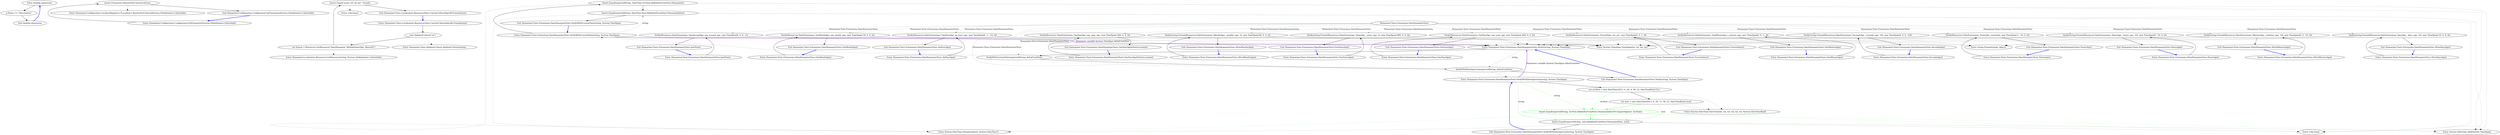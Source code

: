 digraph  {
m0_4 [label="Entry lambda expression", span="103-103", cluster="lambda expression", file="CapitalizeTests.cs"];
m0_5 [label="p.Name == ''Description''", span="103-103", cluster="lambda expression", file="CapitalizeTests.cs"];
m0_6 [label="Exit lambda expression", span="103-103", cluster="lambda expression", file="CapitalizeTests.cs"];
m0_3 [label="Entry Humanizer.Configuration.LocaliserRegistry<TLocaliser>.ResolveForCulture(System.Globalization.CultureInfo)", span="36-36", cluster="Humanizer.Configuration.LocaliserRegistry<TLocaliser>.ResolveForCulture(System.Globalization.CultureInfo)", file="CapitalizeTests.cs"];
m0_0 [label="Entry Humanizer.Configuration.Configurator.GetFormatter(System.Globalization.CultureInfo)", span="66-66", cluster="Humanizer.Configuration.Configurator.GetFormatter(System.Globalization.CultureInfo)", file="CapitalizeTests.cs"];
m0_1 [label="return Formatters.ResolveForCulture(culture);", span="68-68", cluster="Humanizer.Configuration.Configurator.GetFormatter(System.Globalization.CultureInfo)", file="CapitalizeTests.cs"];
m0_2 [label="Exit Humanizer.Configuration.Configurator.GetFormatter(System.Globalization.CultureInfo)", span="66-66", cluster="Humanizer.Configuration.Configurator.GetFormatter(System.Globalization.CultureInfo)", file="CapitalizeTests.cs"];
m1_7 [label="Entry Unk.Equal", span="", cluster="Unk.Equal", file="DateHumanizeExtensions.cs"];
m1_5 [label="Entry Humanizer.Tests.AmbientCulture.AmbientCulture(string)", span="19-19", cluster="Humanizer.Tests.AmbientCulture.AmbientCulture(string)", file="DateHumanizeExtensions.cs"];
m1_6 [label="Entry Humanizer.Localisation.Resources.GetResource(string, System.Globalization.CultureInfo)", span="18-18", cluster="Humanizer.Localisation.Resources.GetResource(string, System.Globalization.CultureInfo)", file="DateHumanizeExtensions.cs"];
m1_0 [label="Entry Humanizer.Tests.Localisation.ResourcesTests.CanGetCultureSpecificTranslations()", span="8-8", cluster="Humanizer.Tests.Localisation.ResourcesTests.CanGetCultureSpecificTranslations()", file="DateHumanizeExtensions.cs"];
m1_1 [label="new AmbientCulture(''ro'')", span="10-10", cluster="Humanizer.Tests.Localisation.ResourcesTests.CanGetCultureSpecificTranslations()", file="DateHumanizeExtensions.cs"];
m1_2 [label="var format = Resources.GetResource(''DateHumanize_MultipleYearsAgo_Above20'')", span="12-12", cluster="Humanizer.Tests.Localisation.ResourcesTests.CanGetCultureSpecificTranslations()", file="DateHumanizeExtensions.cs"];
m1_3 [label="Assert.Equal(''acum {0} de ani'', format)", span="13-13", cluster="Humanizer.Tests.Localisation.ResourcesTests.CanGetCultureSpecificTranslations()", file="DateHumanizeExtensions.cs"];
m1_4 [label="Exit Humanizer.Tests.Localisation.ResourcesTests.CanGetCultureSpecificTranslations()", span="8-8", cluster="Humanizer.Tests.Localisation.ResourcesTests.CanGetCultureSpecificTranslations()", file="DateHumanizeExtensions.cs"];
m2_5 [label="Entry System.DateTime.Humanize(bool, System.DateTime?)", span="16-16", cluster="System.DateTime.Humanize(bool, System.DateTime?)", file="DateHumanizeTests.cs"];
m2_25 [label="Entry Humanizer.Tests.Extensions.DateHumanizeTests.SecondsAgo()", span="41-41", cluster="Humanizer.Tests.Extensions.DateHumanizeTests.SecondsAgo()", file="DateHumanizeTests.cs"];
m2_26 [label="Verify(string.Format(Resources.DateExtensions_SecondsAgo__seconds_ago, 10), new TimeSpan(0, 0, 0, -10))", span="43-43", cluster="Humanizer.Tests.Extensions.DateHumanizeTests.SecondsAgo()", file="DateHumanizeTests.cs"];
m2_27 [label="Exit Humanizer.Tests.Extensions.DateHumanizeTests.SecondsAgo()", span="41-41", cluster="Humanizer.Tests.Extensions.DateHumanizeTests.SecondsAgo()", file="DateHumanizeTests.cs"];
m2_41 [label="Entry Humanizer.Tests.Extensions.DateHumanizeTests.Yesterday()", span="71-71", cluster="Humanizer.Tests.Extensions.DateHumanizeTests.Yesterday()", file="DateHumanizeTests.cs"];
m2_42 [label="Verify(Resources.DateExtensions_Yesterday_yesterday, new TimeSpan(-1, -10, 0, 0))", span="73-73", cluster="Humanizer.Tests.Extensions.DateHumanizeTests.Yesterday()", file="DateHumanizeTests.cs"];
m2_43 [label="Exit Humanizer.Tests.Extensions.DateHumanizeTests.Yesterday()", span="71-71", cluster="Humanizer.Tests.Extensions.DateHumanizeTests.Yesterday()", file="DateHumanizeTests.cs"];
m2_6 [label="Entry Unk.Equal", span="", cluster="Unk.Equal", file="DateHumanizeTests.cs"];
m2_38 [label="Entry Humanizer.Tests.Extensions.DateHumanizeTests.HoursAgo()", span="65-65", cluster="Humanizer.Tests.Extensions.DateHumanizeTests.HoursAgo()", file="DateHumanizeTests.cs"];
m2_39 [label="Verify(string.Format(Resources.DateExtensions_HoursAgo__hours_ago, 10), new TimeSpan(0, -10, 0, 0))", span="67-67", cluster="Humanizer.Tests.Extensions.DateHumanizeTests.HoursAgo()", file="DateHumanizeTests.cs"];
m2_40 [label="Exit Humanizer.Tests.Extensions.DateHumanizeTests.HoursAgo()", span="65-65", cluster="Humanizer.Tests.Extensions.DateHumanizeTests.HoursAgo()", file="DateHumanizeTests.cs"];
m2_21 [label="Entry System.TimeSpan.TimeSpan(int, int, int, int)", span="0-0", cluster="System.TimeSpan.TimeSpan(int, int, int, int)", file="DateHumanizeTests.cs"];
m2_22 [label="Entry Humanizer.Tests.Extensions.DateHumanizeTests.JustNow()", span="35-35", cluster="Humanizer.Tests.Extensions.DateHumanizeTests.JustNow()", file="DateHumanizeTests.cs"];
m2_23 [label="Verify(Resources.DateExtensions_OneSecondAgo_one_second_ago, new TimeSpan(0, 0, 0, -1))", span="37-37", cluster="Humanizer.Tests.Extensions.DateHumanizeTests.JustNow()", file="DateHumanizeTests.cs"];
m2_24 [label="Exit Humanizer.Tests.Extensions.DateHumanizeTests.JustNow()", span="35-35", cluster="Humanizer.Tests.Extensions.DateHumanizeTests.JustNow()", file="DateHumanizeTests.cs"];
m2_28 [label="Entry string.Format(string, object)", span="0-0", cluster="string.Format(string, object)", file="DateHumanizeTests.cs"];
m2_0 [label="Entry Humanizer.Tests.Extensions.DateHumanizeTests.VerifyWithCurrentDate(string, System.TimeSpan)", span="7-7", cluster="Humanizer.Tests.Extensions.DateHumanizeTests.VerifyWithCurrentDate(string, System.TimeSpan)", file="DateHumanizeTests.cs"];
m2_1 [label="Assert.Equal(expectedString, DateTime.UtcNow.Add(deltaFromNow).Humanize())", span="9-9", cluster="Humanizer.Tests.Extensions.DateHumanizeTests.VerifyWithCurrentDate(string, System.TimeSpan)", file="DateHumanizeTests.cs"];
m2_2 [label="Assert.Equal(expectedString, DateTime.Now.Add(deltaFromNow).Humanize(false))", span="10-10", cluster="Humanizer.Tests.Extensions.DateHumanizeTests.VerifyWithCurrentDate(string, System.TimeSpan)", file="DateHumanizeTests.cs"];
m2_3 [label="Exit Humanizer.Tests.Extensions.DateHumanizeTests.VerifyWithCurrentDate(string, System.TimeSpan)", span="7-7", cluster="Humanizer.Tests.Extensions.DateHumanizeTests.VerifyWithCurrentDate(string, System.TimeSpan)", file="DateHumanizeTests.cs"];
m2_47 [label="Entry Humanizer.Tests.Extensions.DateHumanizeTests.OneMonthAgo()", span="83-83", cluster="Humanizer.Tests.Extensions.DateHumanizeTests.OneMonthAgo()", file="DateHumanizeTests.cs"];
m2_48 [label="Verify(Resources.DateExtensions_OneMonthAgo_one_month_ago, new TimeSpan(-30, 0, 0, 0))", span="85-85", cluster="Humanizer.Tests.Extensions.DateHumanizeTests.OneMonthAgo()", file="DateHumanizeTests.cs"];
m2_49 [label="Exit Humanizer.Tests.Extensions.DateHumanizeTests.OneMonthAgo()", span="83-83", cluster="Humanizer.Tests.Extensions.DateHumanizeTests.OneMonthAgo()", file="DateHumanizeTests.cs"];
m2_7 [label="Entry Humanizer.Tests.Extensions.DateHumanizeTests.VerifyWithDateInjection(string, System.TimeSpan)", span="13-13", cluster="Humanizer.Tests.Extensions.DateHumanizeTests.VerifyWithDateInjection(string, System.TimeSpan)", file="DateHumanizeTests.cs"];
m2_10 [label="Assert.Equal(expectedString, utcNow.Add(deltaFromNow).Humanize(dateToCompareAgainst: utcNow))", span="18-18", cluster="Humanizer.Tests.Extensions.DateHumanizeTests.VerifyWithDateInjection(string, System.TimeSpan)", color=green, community=0, file="DateHumanizeTests.cs"];
m2_8 [label="var utcNow = new DateTime(2013, 6, 20, 9, 58, 22, DateTimeKind.Utc)", span="15-15", cluster="Humanizer.Tests.Extensions.DateHumanizeTests.VerifyWithDateInjection(string, System.TimeSpan)", file="DateHumanizeTests.cs"];
m2_9 [label="var now = new DateTime(2013, 6, 20, 11, 58, 22, DateTimeKind.Local)", span="16-16", cluster="Humanizer.Tests.Extensions.DateHumanizeTests.VerifyWithDateInjection(string, System.TimeSpan)", file="DateHumanizeTests.cs"];
m2_11 [label="Assert.Equal(expectedString, now.Add(deltaFromNow).Humanize(false, now))", span="19-19", cluster="Humanizer.Tests.Extensions.DateHumanizeTests.VerifyWithDateInjection(string, System.TimeSpan)", file="DateHumanizeTests.cs"];
m2_12 [label="Exit Humanizer.Tests.Extensions.DateHumanizeTests.VerifyWithDateInjection(string, System.TimeSpan)", span="13-13", cluster="Humanizer.Tests.Extensions.DateHumanizeTests.VerifyWithDateInjection(string, System.TimeSpan)", file="DateHumanizeTests.cs"];
m2_13 [label="Entry System.DateTime.DateTime(int, int, int, int, int, int, System.DateTimeKind)", span="0-0", cluster="System.DateTime.DateTime(int, int, int, int, int, int, System.DateTimeKind)", file="DateHumanizeTests.cs"];
m2_32 [label="Entry Humanizer.Tests.Extensions.DateHumanizeTests.AFewMinutesAgo()", span="53-53", cluster="Humanizer.Tests.Extensions.DateHumanizeTests.AFewMinutesAgo()", file="DateHumanizeTests.cs"];
m2_33 [label="Verify(string.Format(Resources.DateExtensions_MinutesAgo__minutes_ago, 10), new TimeSpan(0, 0, -10, 0))", span="55-55", cluster="Humanizer.Tests.Extensions.DateHumanizeTests.AFewMinutesAgo()", file="DateHumanizeTests.cs"];
m2_34 [label="Exit Humanizer.Tests.Extensions.DateHumanizeTests.AFewMinutesAgo()", span="53-53", cluster="Humanizer.Tests.Extensions.DateHumanizeTests.AFewMinutesAgo()", file="DateHumanizeTests.cs"];
m2_44 [label="Entry Humanizer.Tests.Extensions.DateHumanizeTests.AFewDaysAgo()", span="77-77", cluster="Humanizer.Tests.Extensions.DateHumanizeTests.AFewDaysAgo()", file="DateHumanizeTests.cs"];
m2_45 [label="Verify(string.Format(Resources.DateExtensions_DaysAgo__days_ago, 10), new TimeSpan(-10, 0, 0, 0))", span="79-79", cluster="Humanizer.Tests.Extensions.DateHumanizeTests.AFewDaysAgo()", file="DateHumanizeTests.cs"];
m2_46 [label="Exit Humanizer.Tests.Extensions.DateHumanizeTests.AFewDaysAgo()", span="77-77", cluster="Humanizer.Tests.Extensions.DateHumanizeTests.AFewDaysAgo()", file="DateHumanizeTests.cs"];
m2_50 [label="Entry Humanizer.Tests.Extensions.DateHumanizeTests.AFewMonthsAgo()", span="89-89", cluster="Humanizer.Tests.Extensions.DateHumanizeTests.AFewMonthsAgo()", file="DateHumanizeTests.cs"];
m2_51 [label="Verify(string.Format(Resources.DateExtensions_MonthsAgo__months_ago, 2), new TimeSpan(-60, 0, 0, 0))", span="91-91", cluster="Humanizer.Tests.Extensions.DateHumanizeTests.AFewMonthsAgo()", file="DateHumanizeTests.cs"];
m2_52 [label="Exit Humanizer.Tests.Extensions.DateHumanizeTests.AFewMonthsAgo()", span="89-89", cluster="Humanizer.Tests.Extensions.DateHumanizeTests.AFewMonthsAgo()", file="DateHumanizeTests.cs"];
m2_4 [label="Entry System.DateTime.Add(System.TimeSpan)", span="0-0", cluster="System.DateTime.Add(System.TimeSpan)", file="DateHumanizeTests.cs"];
m2_35 [label="Entry Humanizer.Tests.Extensions.DateHumanizeTests.AnHourAgo()", span="59-59", cluster="Humanizer.Tests.Extensions.DateHumanizeTests.AnHourAgo()", file="DateHumanizeTests.cs"];
m2_36 [label="Verify(Resources.DateExtensions_OneHourAgo_an_hour_ago, new TimeSpan(0, -1, -10, 0))", span="61-61", cluster="Humanizer.Tests.Extensions.DateHumanizeTests.AnHourAgo()", file="DateHumanizeTests.cs"];
m2_37 [label="Exit Humanizer.Tests.Extensions.DateHumanizeTests.AnHourAgo()", span="59-59", cluster="Humanizer.Tests.Extensions.DateHumanizeTests.AnHourAgo()", file="DateHumanizeTests.cs"];
m2_59 [label="Entry Humanizer.Tests.Extensions.DateHumanizeTests.FewYearsAgo()", span="107-107", cluster="Humanizer.Tests.Extensions.DateHumanizeTests.FewYearsAgo()", file="DateHumanizeTests.cs"];
m2_60 [label="Verify(string.Format(Resources.DateExtensions_YearsAgo__years_ago, 2), new TimeSpan(-900, 0, 0, 0))", span="109-109", cluster="Humanizer.Tests.Extensions.DateHumanizeTests.FewYearsAgo()", file="DateHumanizeTests.cs"];
m2_61 [label="Exit Humanizer.Tests.Extensions.DateHumanizeTests.FewYearsAgo()", span="107-107", cluster="Humanizer.Tests.Extensions.DateHumanizeTests.FewYearsAgo()", file="DateHumanizeTests.cs"];
m2_53 [label="Entry Humanizer.Tests.Extensions.DateHumanizeTests.OneYearAgoIsNotAccureate()", span="95-95", cluster="Humanizer.Tests.Extensions.DateHumanizeTests.OneYearAgoIsNotAccureate()", file="DateHumanizeTests.cs"];
m2_54 [label="Verify(Resources.DateExtensions_OneYearAgo_one_year_ago, new TimeSpan(-360, 0, 0, 0))", span="97-97", cluster="Humanizer.Tests.Extensions.DateHumanizeTests.OneYearAgoIsNotAccureate()", file="DateHumanizeTests.cs"];
m2_55 [label="Exit Humanizer.Tests.Extensions.DateHumanizeTests.OneYearAgoIsNotAccureate()", span="95-95", cluster="Humanizer.Tests.Extensions.DateHumanizeTests.OneYearAgoIsNotAccureate()", file="DateHumanizeTests.cs"];
m2_56 [label="Entry Humanizer.Tests.Extensions.DateHumanizeTests.OneYearAgo()", span="101-101", cluster="Humanizer.Tests.Extensions.DateHumanizeTests.OneYearAgo()", file="DateHumanizeTests.cs"];
m2_57 [label="Verify(Resources.DateExtensions_OneYearAgo_one_year_ago, new TimeSpan(-400, 0, 0, 0))", span="103-103", cluster="Humanizer.Tests.Extensions.DateHumanizeTests.OneYearAgo()", file="DateHumanizeTests.cs"];
m2_58 [label="Exit Humanizer.Tests.Extensions.DateHumanizeTests.OneYearAgo()", span="101-101", cluster="Humanizer.Tests.Extensions.DateHumanizeTests.OneYearAgo()", file="DateHumanizeTests.cs"];
m2_14 [label="Entry Humanizer.Tests.Extensions.DateHumanizeTests.Verify(string, System.TimeSpan)", span="22-22", cluster="Humanizer.Tests.Extensions.DateHumanizeTests.Verify(string, System.TimeSpan)", file="DateHumanizeTests.cs"];
m2_16 [label="VerifyWithDateInjection(expectedString, deltaFromNow)", span="25-25", cluster="Humanizer.Tests.Extensions.DateHumanizeTests.Verify(string, System.TimeSpan)", file="DateHumanizeTests.cs"];
m2_15 [label="VerifyWithCurrentDate(expectedString, deltaFromNow)", span="24-24", cluster="Humanizer.Tests.Extensions.DateHumanizeTests.Verify(string, System.TimeSpan)", file="DateHumanizeTests.cs"];
m2_17 [label="Exit Humanizer.Tests.Extensions.DateHumanizeTests.Verify(string, System.TimeSpan)", span="22-22", cluster="Humanizer.Tests.Extensions.DateHumanizeTests.Verify(string, System.TimeSpan)", file="DateHumanizeTests.cs"];
m2_18 [label="Entry Humanizer.Tests.Extensions.DateHumanizeTests.FutureDates()", span="29-29", cluster="Humanizer.Tests.Extensions.DateHumanizeTests.FutureDates()", file="DateHumanizeTests.cs"];
m2_19 [label="Verify(Resources.DateExtensions_FutureDate_not_yet, new TimeSpan(0, 0, 1, 0))", span="31-31", cluster="Humanizer.Tests.Extensions.DateHumanizeTests.FutureDates()", file="DateHumanizeTests.cs"];
m2_20 [label="Exit Humanizer.Tests.Extensions.DateHumanizeTests.FutureDates()", span="29-29", cluster="Humanizer.Tests.Extensions.DateHumanizeTests.FutureDates()", file="DateHumanizeTests.cs"];
m2_29 [label="Entry Humanizer.Tests.Extensions.DateHumanizeTests.OneMinuteAgo()", span="47-47", cluster="Humanizer.Tests.Extensions.DateHumanizeTests.OneMinuteAgo()", file="DateHumanizeTests.cs"];
m2_30 [label="Verify(Resources.DateExtensions_OneMinuteAgo_a_minute_ago, new TimeSpan(0, 0, -1, 0))", span="49-49", cluster="Humanizer.Tests.Extensions.DateHumanizeTests.OneMinuteAgo()", file="DateHumanizeTests.cs"];
m2_31 [label="Exit Humanizer.Tests.Extensions.DateHumanizeTests.OneMinuteAgo()", span="47-47", cluster="Humanizer.Tests.Extensions.DateHumanizeTests.OneMinuteAgo()", file="DateHumanizeTests.cs"];
m2_62 [label="Humanizer.Tests.Extensions.DateHumanizeTests", span="", file="DateHumanizeTests.cs"];
m0_4 -> m0_5  [key=0, style=solid];
m0_5 -> m0_6  [key=0, style=solid];
m0_6 -> m0_4  [key=0, style=bold, color=blue];
m0_0 -> m0_1  [key=0, style=solid];
m0_1 -> m0_2  [key=0, style=solid];
m0_1 -> m0_3  [key=2, style=dotted];
m0_2 -> m0_0  [key=0, style=bold, color=blue];
m1_0 -> m1_1  [key=0, style=solid];
m1_1 -> m1_2  [key=0, style=solid];
m1_1 -> m1_5  [key=2, style=dotted];
m1_2 -> m1_3  [key=0, style=solid];
m1_2 -> m1_6  [key=2, style=dotted];
m1_3 -> m1_4  [key=0, style=solid];
m1_3 -> m1_7  [key=2, style=dotted];
m1_4 -> m1_0  [key=0, style=bold, color=blue];
m2_25 -> m2_26  [key=0, style=solid];
m2_26 -> m2_14  [key=2, style=dotted];
m2_26 -> m2_27  [key=0, style=solid];
m2_26 -> m2_28  [key=2, style=dotted];
m2_26 -> m2_21  [key=2, style=dotted];
m2_27 -> m2_25  [key=0, style=bold, color=blue];
m2_41 -> m2_42  [key=0, style=solid];
m2_42 -> m2_14  [key=2, style=dotted];
m2_42 -> m2_43  [key=0, style=solid];
m2_42 -> m2_21  [key=2, style=dotted];
m2_43 -> m2_41  [key=0, style=bold, color=blue];
m2_38 -> m2_39  [key=0, style=solid];
m2_39 -> m2_14  [key=2, style=dotted];
m2_39 -> m2_40  [key=0, style=solid];
m2_39 -> m2_28  [key=2, style=dotted];
m2_39 -> m2_21  [key=2, style=dotted];
m2_40 -> m2_38  [key=0, style=bold, color=blue];
m2_22 -> m2_23  [key=0, style=solid];
m2_23 -> m2_14  [key=2, style=dotted];
m2_23 -> m2_24  [key=0, style=solid];
m2_23 -> m2_21  [key=2, style=dotted];
m2_24 -> m2_22  [key=0, style=bold, color=blue];
m2_0 -> m2_14  [key=3, color=darkorchid, style=bold, label="Parameter variable System.TimeSpan deltaFromNow"];
m2_0 -> m2_1  [key=0, style=solid];
m2_0 -> m2_2  [key=1, style=dashed, color=darkseagreen4, label=string];
m2_1 -> m2_4  [key=2, style=dotted];
m2_1 -> m2_5  [key=2, style=dotted];
m2_1 -> m2_6  [key=2, style=dotted];
m2_1 -> m2_2  [key=0, style=solid];
m2_2 -> m2_4  [key=2, style=dotted];
m2_2 -> m2_5  [key=2, style=dotted];
m2_2 -> m2_6  [key=2, style=dotted];
m2_2 -> m2_3  [key=0, style=solid];
m2_3 -> m2_0  [key=0, style=bold, color=blue];
m2_47 -> m2_48  [key=0, style=solid];
m2_48 -> m2_14  [key=2, style=dotted];
m2_48 -> m2_49  [key=0, style=solid];
m2_48 -> m2_21  [key=2, style=dotted];
m2_49 -> m2_47  [key=0, style=bold, color=blue];
m2_7 -> m2_10  [key=1, style=dashed, color=green, label=string];
m2_7 -> m2_8  [key=0, style=solid];
m2_7 -> m2_11  [key=1, style=dashed, color=darkseagreen4, label=string];
m2_7 -> m2_14  [key=3, color=darkorchid, style=bold, label="Parameter variable System.TimeSpan deltaFromNow"];
m2_10 -> m2_11  [key=0, style=solid, color=green];
m2_10 -> m2_4  [key=2, style=dotted, color=green];
m2_10 -> m2_5  [key=2, style=dotted, color=green];
m2_10 -> m2_6  [key=2, style=dotted, color=green];
m2_8 -> m2_10  [key=1, style=dashed, color=green, label=utcNow];
m2_8 -> m2_9  [key=0, style=solid];
m2_8 -> m2_13  [key=2, style=dotted];
m2_9 -> m2_10  [key=0, style=solid, color=green];
m2_9 -> m2_13  [key=2, style=dotted];
m2_9 -> m2_11  [key=1, style=dashed, color=darkseagreen4, label=now];
m2_11 -> m2_12  [key=0, style=solid];
m2_11 -> m2_4  [key=2, style=dotted];
m2_11 -> m2_5  [key=2, style=dotted];
m2_11 -> m2_6  [key=2, style=dotted];
m2_12 -> m2_7  [key=0, style=bold, color=blue];
m2_32 -> m2_33  [key=0, style=solid];
m2_33 -> m2_14  [key=2, style=dotted];
m2_33 -> m2_34  [key=0, style=solid];
m2_33 -> m2_28  [key=2, style=dotted];
m2_33 -> m2_21  [key=2, style=dotted];
m2_34 -> m2_32  [key=0, style=bold, color=blue];
m2_44 -> m2_45  [key=0, style=solid];
m2_45 -> m2_14  [key=2, style=dotted];
m2_45 -> m2_46  [key=0, style=solid];
m2_45 -> m2_28  [key=2, style=dotted];
m2_45 -> m2_21  [key=2, style=dotted];
m2_46 -> m2_44  [key=0, style=bold, color=blue];
m2_50 -> m2_51  [key=0, style=solid];
m2_51 -> m2_14  [key=2, style=dotted];
m2_51 -> m2_52  [key=0, style=solid];
m2_51 -> m2_28  [key=2, style=dotted];
m2_51 -> m2_21  [key=2, style=dotted];
m2_52 -> m2_50  [key=0, style=bold, color=blue];
m2_35 -> m2_36  [key=0, style=solid];
m2_36 -> m2_14  [key=2, style=dotted];
m2_36 -> m2_37  [key=0, style=solid];
m2_36 -> m2_21  [key=2, style=dotted];
m2_37 -> m2_35  [key=0, style=bold, color=blue];
m2_59 -> m2_60  [key=0, style=solid];
m2_60 -> m2_14  [key=2, style=dotted];
m2_60 -> m2_61  [key=0, style=solid];
m2_60 -> m2_28  [key=2, style=dotted];
m2_60 -> m2_21  [key=2, style=dotted];
m2_61 -> m2_59  [key=0, style=bold, color=blue];
m2_53 -> m2_54  [key=0, style=solid];
m2_54 -> m2_14  [key=2, style=dotted];
m2_54 -> m2_55  [key=0, style=solid];
m2_54 -> m2_21  [key=2, style=dotted];
m2_55 -> m2_53  [key=0, style=bold, color=blue];
m2_56 -> m2_57  [key=0, style=solid];
m2_57 -> m2_14  [key=2, style=dotted];
m2_57 -> m2_58  [key=0, style=solid];
m2_57 -> m2_21  [key=2, style=dotted];
m2_58 -> m2_56  [key=0, style=bold, color=blue];
m2_14 -> m2_16  [key=1, style=dashed, color=darkseagreen4, label=string];
m2_14 -> m2_15  [key=0, style=solid];
m2_16 -> m2_7  [key=2, style=dotted];
m2_16 -> m2_17  [key=0, style=solid];
m2_15 -> m2_16  [key=0, style=solid];
m2_15 -> m2_0  [key=2, style=dotted];
m2_17 -> m2_14  [key=0, style=bold, color=blue];
m2_18 -> m2_19  [key=0, style=solid];
m2_19 -> m2_14  [key=2, style=dotted];
m2_19 -> m2_20  [key=0, style=solid];
m2_19 -> m2_21  [key=2, style=dotted];
m2_20 -> m2_18  [key=0, style=bold, color=blue];
m2_29 -> m2_30  [key=0, style=solid];
m2_30 -> m2_14  [key=2, style=dotted];
m2_30 -> m2_31  [key=0, style=solid];
m2_30 -> m2_21  [key=2, style=dotted];
m2_31 -> m2_29  [key=0, style=bold, color=blue];
m2_62 -> m2_16  [key=1, style=dashed, color=darkseagreen4, label="Humanizer.Tests.Extensions.DateHumanizeTests"];
m2_62 -> m2_15  [key=1, style=dashed, color=darkseagreen4, label="Humanizer.Tests.Extensions.DateHumanizeTests"];
m2_62 -> m2_19  [key=1, style=dashed, color=darkseagreen4, label="Humanizer.Tests.Extensions.DateHumanizeTests"];
m2_62 -> m2_23  [key=1, style=dashed, color=darkseagreen4, label="Humanizer.Tests.Extensions.DateHumanizeTests"];
m2_62 -> m2_26  [key=1, style=dashed, color=darkseagreen4, label="Humanizer.Tests.Extensions.DateHumanizeTests"];
m2_62 -> m2_30  [key=1, style=dashed, color=darkseagreen4, label="Humanizer.Tests.Extensions.DateHumanizeTests"];
m2_62 -> m2_33  [key=1, style=dashed, color=darkseagreen4, label="Humanizer.Tests.Extensions.DateHumanizeTests"];
m2_62 -> m2_36  [key=1, style=dashed, color=darkseagreen4, label="Humanizer.Tests.Extensions.DateHumanizeTests"];
m2_62 -> m2_39  [key=1, style=dashed, color=darkseagreen4, label="Humanizer.Tests.Extensions.DateHumanizeTests"];
m2_62 -> m2_42  [key=1, style=dashed, color=darkseagreen4, label="Humanizer.Tests.Extensions.DateHumanizeTests"];
m2_62 -> m2_45  [key=1, style=dashed, color=darkseagreen4, label="Humanizer.Tests.Extensions.DateHumanizeTests"];
m2_62 -> m2_48  [key=1, style=dashed, color=darkseagreen4, label="Humanizer.Tests.Extensions.DateHumanizeTests"];
m2_62 -> m2_51  [key=1, style=dashed, color=darkseagreen4, label="Humanizer.Tests.Extensions.DateHumanizeTests"];
m2_62 -> m2_54  [key=1, style=dashed, color=darkseagreen4, label="Humanizer.Tests.Extensions.DateHumanizeTests"];
m2_62 -> m2_57  [key=1, style=dashed, color=darkseagreen4, label="Humanizer.Tests.Extensions.DateHumanizeTests"];
m2_62 -> m2_60  [key=1, style=dashed, color=darkseagreen4, label="Humanizer.Tests.Extensions.DateHumanizeTests"];
}
